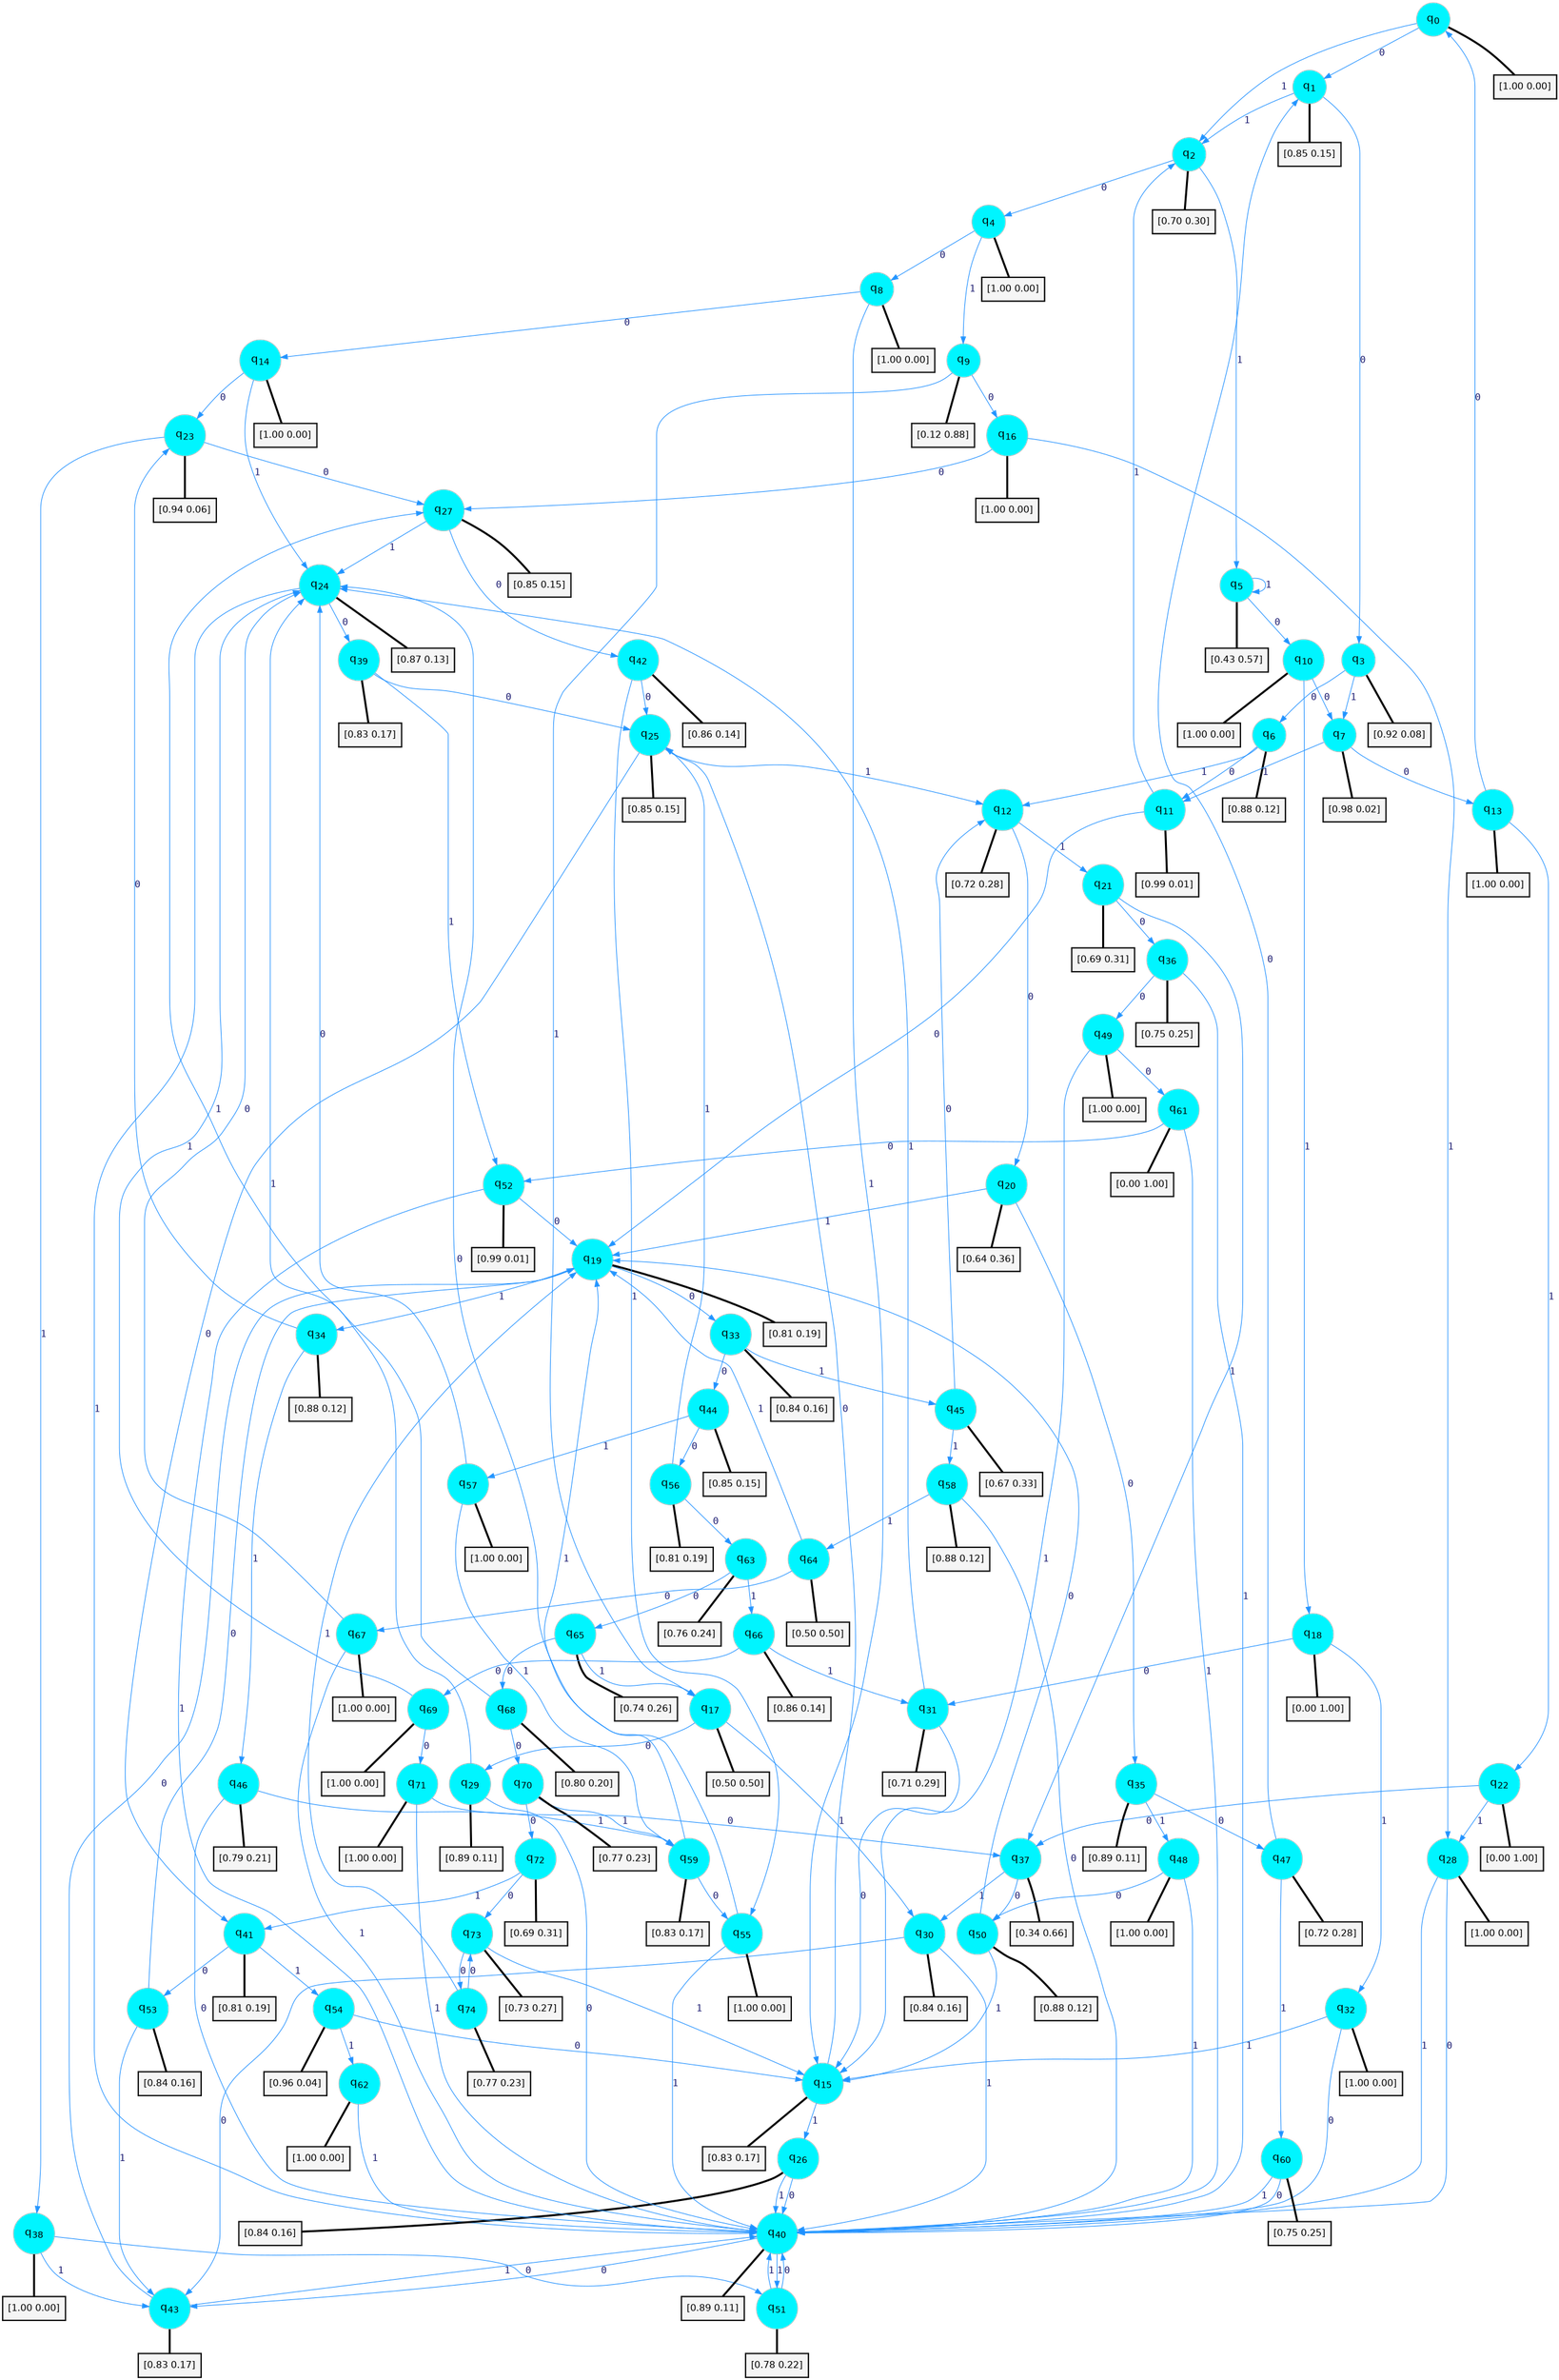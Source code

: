 digraph G {
graph [
bgcolor=transparent, dpi=300, rankdir=TD, size="40,25"];
node [
color=gray, fillcolor=turquoise1, fontcolor=black, fontname=Helvetica, fontsize=16, fontweight=bold, shape=circle, style=filled];
edge [
arrowsize=1, color=dodgerblue1, fontcolor=midnightblue, fontname=courier, fontweight=bold, penwidth=1, style=solid, weight=20];
0[label=<q<SUB>0</SUB>>];
1[label=<q<SUB>1</SUB>>];
2[label=<q<SUB>2</SUB>>];
3[label=<q<SUB>3</SUB>>];
4[label=<q<SUB>4</SUB>>];
5[label=<q<SUB>5</SUB>>];
6[label=<q<SUB>6</SUB>>];
7[label=<q<SUB>7</SUB>>];
8[label=<q<SUB>8</SUB>>];
9[label=<q<SUB>9</SUB>>];
10[label=<q<SUB>10</SUB>>];
11[label=<q<SUB>11</SUB>>];
12[label=<q<SUB>12</SUB>>];
13[label=<q<SUB>13</SUB>>];
14[label=<q<SUB>14</SUB>>];
15[label=<q<SUB>15</SUB>>];
16[label=<q<SUB>16</SUB>>];
17[label=<q<SUB>17</SUB>>];
18[label=<q<SUB>18</SUB>>];
19[label=<q<SUB>19</SUB>>];
20[label=<q<SUB>20</SUB>>];
21[label=<q<SUB>21</SUB>>];
22[label=<q<SUB>22</SUB>>];
23[label=<q<SUB>23</SUB>>];
24[label=<q<SUB>24</SUB>>];
25[label=<q<SUB>25</SUB>>];
26[label=<q<SUB>26</SUB>>];
27[label=<q<SUB>27</SUB>>];
28[label=<q<SUB>28</SUB>>];
29[label=<q<SUB>29</SUB>>];
30[label=<q<SUB>30</SUB>>];
31[label=<q<SUB>31</SUB>>];
32[label=<q<SUB>32</SUB>>];
33[label=<q<SUB>33</SUB>>];
34[label=<q<SUB>34</SUB>>];
35[label=<q<SUB>35</SUB>>];
36[label=<q<SUB>36</SUB>>];
37[label=<q<SUB>37</SUB>>];
38[label=<q<SUB>38</SUB>>];
39[label=<q<SUB>39</SUB>>];
40[label=<q<SUB>40</SUB>>];
41[label=<q<SUB>41</SUB>>];
42[label=<q<SUB>42</SUB>>];
43[label=<q<SUB>43</SUB>>];
44[label=<q<SUB>44</SUB>>];
45[label=<q<SUB>45</SUB>>];
46[label=<q<SUB>46</SUB>>];
47[label=<q<SUB>47</SUB>>];
48[label=<q<SUB>48</SUB>>];
49[label=<q<SUB>49</SUB>>];
50[label=<q<SUB>50</SUB>>];
51[label=<q<SUB>51</SUB>>];
52[label=<q<SUB>52</SUB>>];
53[label=<q<SUB>53</SUB>>];
54[label=<q<SUB>54</SUB>>];
55[label=<q<SUB>55</SUB>>];
56[label=<q<SUB>56</SUB>>];
57[label=<q<SUB>57</SUB>>];
58[label=<q<SUB>58</SUB>>];
59[label=<q<SUB>59</SUB>>];
60[label=<q<SUB>60</SUB>>];
61[label=<q<SUB>61</SUB>>];
62[label=<q<SUB>62</SUB>>];
63[label=<q<SUB>63</SUB>>];
64[label=<q<SUB>64</SUB>>];
65[label=<q<SUB>65</SUB>>];
66[label=<q<SUB>66</SUB>>];
67[label=<q<SUB>67</SUB>>];
68[label=<q<SUB>68</SUB>>];
69[label=<q<SUB>69</SUB>>];
70[label=<q<SUB>70</SUB>>];
71[label=<q<SUB>71</SUB>>];
72[label=<q<SUB>72</SUB>>];
73[label=<q<SUB>73</SUB>>];
74[label=<q<SUB>74</SUB>>];
75[label="[1.00 0.00]", shape=box,fontcolor=black, fontname=Helvetica, fontsize=14, penwidth=2, fillcolor=whitesmoke,color=black];
76[label="[0.85 0.15]", shape=box,fontcolor=black, fontname=Helvetica, fontsize=14, penwidth=2, fillcolor=whitesmoke,color=black];
77[label="[0.70 0.30]", shape=box,fontcolor=black, fontname=Helvetica, fontsize=14, penwidth=2, fillcolor=whitesmoke,color=black];
78[label="[0.92 0.08]", shape=box,fontcolor=black, fontname=Helvetica, fontsize=14, penwidth=2, fillcolor=whitesmoke,color=black];
79[label="[1.00 0.00]", shape=box,fontcolor=black, fontname=Helvetica, fontsize=14, penwidth=2, fillcolor=whitesmoke,color=black];
80[label="[0.43 0.57]", shape=box,fontcolor=black, fontname=Helvetica, fontsize=14, penwidth=2, fillcolor=whitesmoke,color=black];
81[label="[0.88 0.12]", shape=box,fontcolor=black, fontname=Helvetica, fontsize=14, penwidth=2, fillcolor=whitesmoke,color=black];
82[label="[0.98 0.02]", shape=box,fontcolor=black, fontname=Helvetica, fontsize=14, penwidth=2, fillcolor=whitesmoke,color=black];
83[label="[1.00 0.00]", shape=box,fontcolor=black, fontname=Helvetica, fontsize=14, penwidth=2, fillcolor=whitesmoke,color=black];
84[label="[0.12 0.88]", shape=box,fontcolor=black, fontname=Helvetica, fontsize=14, penwidth=2, fillcolor=whitesmoke,color=black];
85[label="[1.00 0.00]", shape=box,fontcolor=black, fontname=Helvetica, fontsize=14, penwidth=2, fillcolor=whitesmoke,color=black];
86[label="[0.99 0.01]", shape=box,fontcolor=black, fontname=Helvetica, fontsize=14, penwidth=2, fillcolor=whitesmoke,color=black];
87[label="[0.72 0.28]", shape=box,fontcolor=black, fontname=Helvetica, fontsize=14, penwidth=2, fillcolor=whitesmoke,color=black];
88[label="[1.00 0.00]", shape=box,fontcolor=black, fontname=Helvetica, fontsize=14, penwidth=2, fillcolor=whitesmoke,color=black];
89[label="[1.00 0.00]", shape=box,fontcolor=black, fontname=Helvetica, fontsize=14, penwidth=2, fillcolor=whitesmoke,color=black];
90[label="[0.83 0.17]", shape=box,fontcolor=black, fontname=Helvetica, fontsize=14, penwidth=2, fillcolor=whitesmoke,color=black];
91[label="[1.00 0.00]", shape=box,fontcolor=black, fontname=Helvetica, fontsize=14, penwidth=2, fillcolor=whitesmoke,color=black];
92[label="[0.50 0.50]", shape=box,fontcolor=black, fontname=Helvetica, fontsize=14, penwidth=2, fillcolor=whitesmoke,color=black];
93[label="[0.00 1.00]", shape=box,fontcolor=black, fontname=Helvetica, fontsize=14, penwidth=2, fillcolor=whitesmoke,color=black];
94[label="[0.81 0.19]", shape=box,fontcolor=black, fontname=Helvetica, fontsize=14, penwidth=2, fillcolor=whitesmoke,color=black];
95[label="[0.64 0.36]", shape=box,fontcolor=black, fontname=Helvetica, fontsize=14, penwidth=2, fillcolor=whitesmoke,color=black];
96[label="[0.69 0.31]", shape=box,fontcolor=black, fontname=Helvetica, fontsize=14, penwidth=2, fillcolor=whitesmoke,color=black];
97[label="[0.00 1.00]", shape=box,fontcolor=black, fontname=Helvetica, fontsize=14, penwidth=2, fillcolor=whitesmoke,color=black];
98[label="[0.94 0.06]", shape=box,fontcolor=black, fontname=Helvetica, fontsize=14, penwidth=2, fillcolor=whitesmoke,color=black];
99[label="[0.87 0.13]", shape=box,fontcolor=black, fontname=Helvetica, fontsize=14, penwidth=2, fillcolor=whitesmoke,color=black];
100[label="[0.85 0.15]", shape=box,fontcolor=black, fontname=Helvetica, fontsize=14, penwidth=2, fillcolor=whitesmoke,color=black];
101[label="[0.84 0.16]", shape=box,fontcolor=black, fontname=Helvetica, fontsize=14, penwidth=2, fillcolor=whitesmoke,color=black];
102[label="[0.85 0.15]", shape=box,fontcolor=black, fontname=Helvetica, fontsize=14, penwidth=2, fillcolor=whitesmoke,color=black];
103[label="[1.00 0.00]", shape=box,fontcolor=black, fontname=Helvetica, fontsize=14, penwidth=2, fillcolor=whitesmoke,color=black];
104[label="[0.89 0.11]", shape=box,fontcolor=black, fontname=Helvetica, fontsize=14, penwidth=2, fillcolor=whitesmoke,color=black];
105[label="[0.84 0.16]", shape=box,fontcolor=black, fontname=Helvetica, fontsize=14, penwidth=2, fillcolor=whitesmoke,color=black];
106[label="[0.71 0.29]", shape=box,fontcolor=black, fontname=Helvetica, fontsize=14, penwidth=2, fillcolor=whitesmoke,color=black];
107[label="[1.00 0.00]", shape=box,fontcolor=black, fontname=Helvetica, fontsize=14, penwidth=2, fillcolor=whitesmoke,color=black];
108[label="[0.84 0.16]", shape=box,fontcolor=black, fontname=Helvetica, fontsize=14, penwidth=2, fillcolor=whitesmoke,color=black];
109[label="[0.88 0.12]", shape=box,fontcolor=black, fontname=Helvetica, fontsize=14, penwidth=2, fillcolor=whitesmoke,color=black];
110[label="[0.89 0.11]", shape=box,fontcolor=black, fontname=Helvetica, fontsize=14, penwidth=2, fillcolor=whitesmoke,color=black];
111[label="[0.75 0.25]", shape=box,fontcolor=black, fontname=Helvetica, fontsize=14, penwidth=2, fillcolor=whitesmoke,color=black];
112[label="[0.34 0.66]", shape=box,fontcolor=black, fontname=Helvetica, fontsize=14, penwidth=2, fillcolor=whitesmoke,color=black];
113[label="[1.00 0.00]", shape=box,fontcolor=black, fontname=Helvetica, fontsize=14, penwidth=2, fillcolor=whitesmoke,color=black];
114[label="[0.83 0.17]", shape=box,fontcolor=black, fontname=Helvetica, fontsize=14, penwidth=2, fillcolor=whitesmoke,color=black];
115[label="[0.89 0.11]", shape=box,fontcolor=black, fontname=Helvetica, fontsize=14, penwidth=2, fillcolor=whitesmoke,color=black];
116[label="[0.81 0.19]", shape=box,fontcolor=black, fontname=Helvetica, fontsize=14, penwidth=2, fillcolor=whitesmoke,color=black];
117[label="[0.86 0.14]", shape=box,fontcolor=black, fontname=Helvetica, fontsize=14, penwidth=2, fillcolor=whitesmoke,color=black];
118[label="[0.83 0.17]", shape=box,fontcolor=black, fontname=Helvetica, fontsize=14, penwidth=2, fillcolor=whitesmoke,color=black];
119[label="[0.85 0.15]", shape=box,fontcolor=black, fontname=Helvetica, fontsize=14, penwidth=2, fillcolor=whitesmoke,color=black];
120[label="[0.67 0.33]", shape=box,fontcolor=black, fontname=Helvetica, fontsize=14, penwidth=2, fillcolor=whitesmoke,color=black];
121[label="[0.79 0.21]", shape=box,fontcolor=black, fontname=Helvetica, fontsize=14, penwidth=2, fillcolor=whitesmoke,color=black];
122[label="[0.72 0.28]", shape=box,fontcolor=black, fontname=Helvetica, fontsize=14, penwidth=2, fillcolor=whitesmoke,color=black];
123[label="[1.00 0.00]", shape=box,fontcolor=black, fontname=Helvetica, fontsize=14, penwidth=2, fillcolor=whitesmoke,color=black];
124[label="[1.00 0.00]", shape=box,fontcolor=black, fontname=Helvetica, fontsize=14, penwidth=2, fillcolor=whitesmoke,color=black];
125[label="[0.88 0.12]", shape=box,fontcolor=black, fontname=Helvetica, fontsize=14, penwidth=2, fillcolor=whitesmoke,color=black];
126[label="[0.78 0.22]", shape=box,fontcolor=black, fontname=Helvetica, fontsize=14, penwidth=2, fillcolor=whitesmoke,color=black];
127[label="[0.99 0.01]", shape=box,fontcolor=black, fontname=Helvetica, fontsize=14, penwidth=2, fillcolor=whitesmoke,color=black];
128[label="[0.84 0.16]", shape=box,fontcolor=black, fontname=Helvetica, fontsize=14, penwidth=2, fillcolor=whitesmoke,color=black];
129[label="[0.96 0.04]", shape=box,fontcolor=black, fontname=Helvetica, fontsize=14, penwidth=2, fillcolor=whitesmoke,color=black];
130[label="[1.00 0.00]", shape=box,fontcolor=black, fontname=Helvetica, fontsize=14, penwidth=2, fillcolor=whitesmoke,color=black];
131[label="[0.81 0.19]", shape=box,fontcolor=black, fontname=Helvetica, fontsize=14, penwidth=2, fillcolor=whitesmoke,color=black];
132[label="[1.00 0.00]", shape=box,fontcolor=black, fontname=Helvetica, fontsize=14, penwidth=2, fillcolor=whitesmoke,color=black];
133[label="[0.88 0.12]", shape=box,fontcolor=black, fontname=Helvetica, fontsize=14, penwidth=2, fillcolor=whitesmoke,color=black];
134[label="[0.83 0.17]", shape=box,fontcolor=black, fontname=Helvetica, fontsize=14, penwidth=2, fillcolor=whitesmoke,color=black];
135[label="[0.75 0.25]", shape=box,fontcolor=black, fontname=Helvetica, fontsize=14, penwidth=2, fillcolor=whitesmoke,color=black];
136[label="[0.00 1.00]", shape=box,fontcolor=black, fontname=Helvetica, fontsize=14, penwidth=2, fillcolor=whitesmoke,color=black];
137[label="[1.00 0.00]", shape=box,fontcolor=black, fontname=Helvetica, fontsize=14, penwidth=2, fillcolor=whitesmoke,color=black];
138[label="[0.76 0.24]", shape=box,fontcolor=black, fontname=Helvetica, fontsize=14, penwidth=2, fillcolor=whitesmoke,color=black];
139[label="[0.50 0.50]", shape=box,fontcolor=black, fontname=Helvetica, fontsize=14, penwidth=2, fillcolor=whitesmoke,color=black];
140[label="[0.74 0.26]", shape=box,fontcolor=black, fontname=Helvetica, fontsize=14, penwidth=2, fillcolor=whitesmoke,color=black];
141[label="[0.86 0.14]", shape=box,fontcolor=black, fontname=Helvetica, fontsize=14, penwidth=2, fillcolor=whitesmoke,color=black];
142[label="[1.00 0.00]", shape=box,fontcolor=black, fontname=Helvetica, fontsize=14, penwidth=2, fillcolor=whitesmoke,color=black];
143[label="[0.80 0.20]", shape=box,fontcolor=black, fontname=Helvetica, fontsize=14, penwidth=2, fillcolor=whitesmoke,color=black];
144[label="[1.00 0.00]", shape=box,fontcolor=black, fontname=Helvetica, fontsize=14, penwidth=2, fillcolor=whitesmoke,color=black];
145[label="[0.77 0.23]", shape=box,fontcolor=black, fontname=Helvetica, fontsize=14, penwidth=2, fillcolor=whitesmoke,color=black];
146[label="[1.00 0.00]", shape=box,fontcolor=black, fontname=Helvetica, fontsize=14, penwidth=2, fillcolor=whitesmoke,color=black];
147[label="[0.69 0.31]", shape=box,fontcolor=black, fontname=Helvetica, fontsize=14, penwidth=2, fillcolor=whitesmoke,color=black];
148[label="[0.73 0.27]", shape=box,fontcolor=black, fontname=Helvetica, fontsize=14, penwidth=2, fillcolor=whitesmoke,color=black];
149[label="[0.77 0.23]", shape=box,fontcolor=black, fontname=Helvetica, fontsize=14, penwidth=2, fillcolor=whitesmoke,color=black];
0->1 [label=0];
0->2 [label=1];
0->75 [arrowhead=none, penwidth=3,color=black];
1->3 [label=0];
1->2 [label=1];
1->76 [arrowhead=none, penwidth=3,color=black];
2->4 [label=0];
2->5 [label=1];
2->77 [arrowhead=none, penwidth=3,color=black];
3->6 [label=0];
3->7 [label=1];
3->78 [arrowhead=none, penwidth=3,color=black];
4->8 [label=0];
4->9 [label=1];
4->79 [arrowhead=none, penwidth=3,color=black];
5->10 [label=0];
5->5 [label=1];
5->80 [arrowhead=none, penwidth=3,color=black];
6->11 [label=0];
6->12 [label=1];
6->81 [arrowhead=none, penwidth=3,color=black];
7->13 [label=0];
7->11 [label=1];
7->82 [arrowhead=none, penwidth=3,color=black];
8->14 [label=0];
8->15 [label=1];
8->83 [arrowhead=none, penwidth=3,color=black];
9->16 [label=0];
9->17 [label=1];
9->84 [arrowhead=none, penwidth=3,color=black];
10->7 [label=0];
10->18 [label=1];
10->85 [arrowhead=none, penwidth=3,color=black];
11->19 [label=0];
11->2 [label=1];
11->86 [arrowhead=none, penwidth=3,color=black];
12->20 [label=0];
12->21 [label=1];
12->87 [arrowhead=none, penwidth=3,color=black];
13->0 [label=0];
13->22 [label=1];
13->88 [arrowhead=none, penwidth=3,color=black];
14->23 [label=0];
14->24 [label=1];
14->89 [arrowhead=none, penwidth=3,color=black];
15->25 [label=0];
15->26 [label=1];
15->90 [arrowhead=none, penwidth=3,color=black];
16->27 [label=0];
16->28 [label=1];
16->91 [arrowhead=none, penwidth=3,color=black];
17->29 [label=0];
17->30 [label=1];
17->92 [arrowhead=none, penwidth=3,color=black];
18->31 [label=0];
18->32 [label=1];
18->93 [arrowhead=none, penwidth=3,color=black];
19->33 [label=0];
19->34 [label=1];
19->94 [arrowhead=none, penwidth=3,color=black];
20->35 [label=0];
20->19 [label=1];
20->95 [arrowhead=none, penwidth=3,color=black];
21->36 [label=0];
21->37 [label=1];
21->96 [arrowhead=none, penwidth=3,color=black];
22->37 [label=0];
22->28 [label=1];
22->97 [arrowhead=none, penwidth=3,color=black];
23->27 [label=0];
23->38 [label=1];
23->98 [arrowhead=none, penwidth=3,color=black];
24->39 [label=0];
24->40 [label=1];
24->99 [arrowhead=none, penwidth=3,color=black];
25->41 [label=0];
25->12 [label=1];
25->100 [arrowhead=none, penwidth=3,color=black];
26->40 [label=0];
26->40 [label=1];
26->101 [arrowhead=none, penwidth=3,color=black];
27->42 [label=0];
27->24 [label=1];
27->102 [arrowhead=none, penwidth=3,color=black];
28->40 [label=0];
28->40 [label=1];
28->103 [arrowhead=none, penwidth=3,color=black];
29->40 [label=0];
29->24 [label=1];
29->104 [arrowhead=none, penwidth=3,color=black];
30->43 [label=0];
30->40 [label=1];
30->105 [arrowhead=none, penwidth=3,color=black];
31->15 [label=0];
31->24 [label=1];
31->106 [arrowhead=none, penwidth=3,color=black];
32->40 [label=0];
32->15 [label=1];
32->107 [arrowhead=none, penwidth=3,color=black];
33->44 [label=0];
33->45 [label=1];
33->108 [arrowhead=none, penwidth=3,color=black];
34->23 [label=0];
34->46 [label=1];
34->109 [arrowhead=none, penwidth=3,color=black];
35->47 [label=0];
35->48 [label=1];
35->110 [arrowhead=none, penwidth=3,color=black];
36->49 [label=0];
36->40 [label=1];
36->111 [arrowhead=none, penwidth=3,color=black];
37->50 [label=0];
37->30 [label=1];
37->112 [arrowhead=none, penwidth=3,color=black];
38->51 [label=0];
38->43 [label=1];
38->113 [arrowhead=none, penwidth=3,color=black];
39->25 [label=0];
39->52 [label=1];
39->114 [arrowhead=none, penwidth=3,color=black];
40->43 [label=0];
40->51 [label=1];
40->115 [arrowhead=none, penwidth=3,color=black];
41->53 [label=0];
41->54 [label=1];
41->116 [arrowhead=none, penwidth=3,color=black];
42->25 [label=0];
42->55 [label=1];
42->117 [arrowhead=none, penwidth=3,color=black];
43->19 [label=0];
43->40 [label=1];
43->118 [arrowhead=none, penwidth=3,color=black];
44->56 [label=0];
44->57 [label=1];
44->119 [arrowhead=none, penwidth=3,color=black];
45->12 [label=0];
45->58 [label=1];
45->120 [arrowhead=none, penwidth=3,color=black];
46->40 [label=0];
46->59 [label=1];
46->121 [arrowhead=none, penwidth=3,color=black];
47->1 [label=0];
47->60 [label=1];
47->122 [arrowhead=none, penwidth=3,color=black];
48->50 [label=0];
48->40 [label=1];
48->123 [arrowhead=none, penwidth=3,color=black];
49->61 [label=0];
49->15 [label=1];
49->124 [arrowhead=none, penwidth=3,color=black];
50->19 [label=0];
50->15 [label=1];
50->125 [arrowhead=none, penwidth=3,color=black];
51->40 [label=0];
51->40 [label=1];
51->126 [arrowhead=none, penwidth=3,color=black];
52->19 [label=0];
52->40 [label=1];
52->127 [arrowhead=none, penwidth=3,color=black];
53->19 [label=0];
53->43 [label=1];
53->128 [arrowhead=none, penwidth=3,color=black];
54->15 [label=0];
54->62 [label=1];
54->129 [arrowhead=none, penwidth=3,color=black];
55->24 [label=0];
55->40 [label=1];
55->130 [arrowhead=none, penwidth=3,color=black];
56->63 [label=0];
56->25 [label=1];
56->131 [arrowhead=none, penwidth=3,color=black];
57->24 [label=0];
57->59 [label=1];
57->132 [arrowhead=none, penwidth=3,color=black];
58->40 [label=0];
58->64 [label=1];
58->133 [arrowhead=none, penwidth=3,color=black];
59->55 [label=0];
59->19 [label=1];
59->134 [arrowhead=none, penwidth=3,color=black];
60->40 [label=0];
60->40 [label=1];
60->135 [arrowhead=none, penwidth=3,color=black];
61->52 [label=0];
61->40 [label=1];
61->136 [arrowhead=none, penwidth=3,color=black];
62->40 [label=1];
62->137 [arrowhead=none, penwidth=3,color=black];
63->65 [label=0];
63->66 [label=1];
63->138 [arrowhead=none, penwidth=3,color=black];
64->67 [label=0];
64->19 [label=1];
64->139 [arrowhead=none, penwidth=3,color=black];
65->68 [label=0];
65->17 [label=1];
65->140 [arrowhead=none, penwidth=3,color=black];
66->69 [label=0];
66->31 [label=1];
66->141 [arrowhead=none, penwidth=3,color=black];
67->24 [label=0];
67->40 [label=1];
67->142 [arrowhead=none, penwidth=3,color=black];
68->70 [label=0];
68->27 [label=1];
68->143 [arrowhead=none, penwidth=3,color=black];
69->71 [label=0];
69->24 [label=1];
69->144 [arrowhead=none, penwidth=3,color=black];
70->72 [label=0];
70->59 [label=1];
70->145 [arrowhead=none, penwidth=3,color=black];
71->37 [label=0];
71->40 [label=1];
71->146 [arrowhead=none, penwidth=3,color=black];
72->73 [label=0];
72->41 [label=1];
72->147 [arrowhead=none, penwidth=3,color=black];
73->74 [label=0];
73->15 [label=1];
73->148 [arrowhead=none, penwidth=3,color=black];
74->73 [label=0];
74->19 [label=1];
74->149 [arrowhead=none, penwidth=3,color=black];
}
